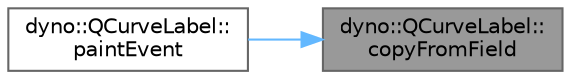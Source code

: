 digraph "dyno::QCurveLabel::copyFromField"
{
 // LATEX_PDF_SIZE
  bgcolor="transparent";
  edge [fontname=Helvetica,fontsize=10,labelfontname=Helvetica,labelfontsize=10];
  node [fontname=Helvetica,fontsize=10,shape=box,height=0.2,width=0.4];
  rankdir="RL";
  Node1 [id="Node000001",label="dyno::QCurveLabel::\lcopyFromField",height=0.2,width=0.4,color="gray40", fillcolor="grey60", style="filled", fontcolor="black",tooltip=" "];
  Node1 -> Node2 [id="edge1_Node000001_Node000002",dir="back",color="steelblue1",style="solid",tooltip=" "];
  Node2 [id="Node000002",label="dyno::QCurveLabel::\lpaintEvent",height=0.2,width=0.4,color="grey40", fillcolor="white", style="filled",URL="$classdyno_1_1_q_curve_label.html#ae8b3eb840ab23ef7f6cb526f3d75b8b7",tooltip=" "];
}
